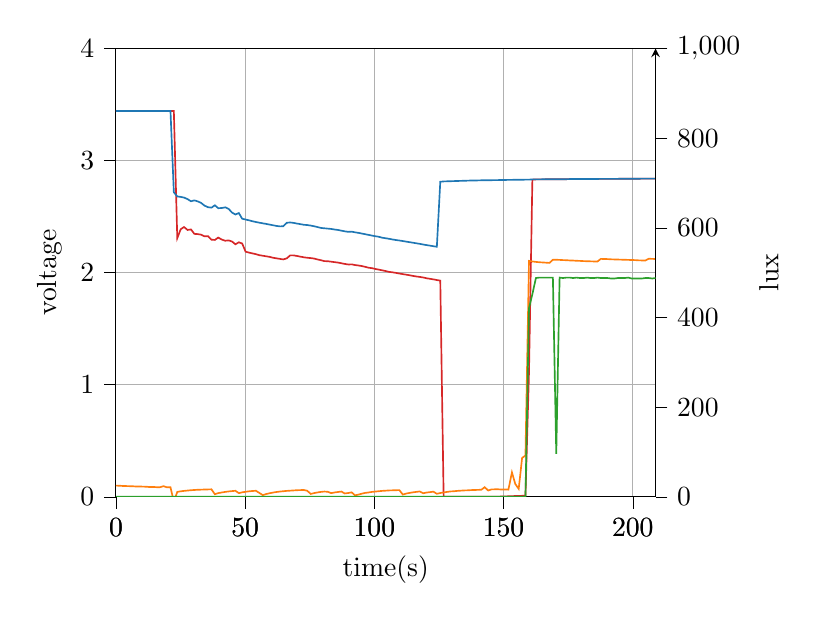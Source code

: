 % This file was created by tikzplotlib v0.8.5.
\begin{tikzpicture}

\definecolor{color0}{rgb}{0.839,0.153,0.157}
\definecolor{color1}{rgb}{0.122,0.467,0.706}
\definecolor{color2}{rgb}{1,0.498,0.055}
\definecolor{color3}{rgb}{0.173,0.627,0.173}

\begin{axis}[
tick align=outside,
tick pos=left,
x grid style={white!69.02!black},
xlabel={time(s)},
xmajorgrids,
xmin=0, xmax=208.809,
xtick style={color=black},
y grid style={white!69.02!black},
ylabel={voltage},
ymajorgrids,
ymin=0, ymax=4,
ytick style={color=black}
]
\addplot [semithick, color0]
table {%
0 3.442
1.296 3.442
2.598 3.442
3.947 3.442
5.255 3.442
6.574 3.442
7.9 3.442
9.191 3.442
10.518 3.442
11.837 3.442
13.136 3.442
14.459 3.442
15.779 3.442
17.078 3.442
18.448 3.442
19.747 3.442
21.114 3.442
22.412 3.442
23.741 2.308
25.059 2.387
26.358 2.407
27.728 2.381
29.026 2.386
30.354 2.346
31.673 2.344
32.973 2.339
34.294 2.324
35.621 2.326
36.957 2.294
38.287 2.292
39.586 2.313
40.996 2.295
42.304 2.285
43.618 2.288
44.92 2.278
46.238 2.253
47.562 2.271
48.858 2.26
50.188 2.187
51.504 2.179
52.805 2.172
54.173 2.165
55.472 2.156
56.838 2.151
58.139 2.146
59.468 2.141
60.785 2.133
62.085 2.128
63.455 2.123
64.746 2.118
66.124 2.128
67.423 2.154
68.744 2.154
70.069 2.149
71.359 2.143
72.727 2.137
74.024 2.133
75.39 2.13
76.688 2.126
77.984 2.118
79.343 2.111
80.643 2.103
81.96 2.102
83.287 2.098
84.585 2.094
85.903 2.09
87.231 2.084
88.529 2.078
89.897 2.073
91.214 2.074
92.525 2.068
93.843 2.064
95.143 2.059
96.462 2.052
97.79 2.044
99.079 2.04
100.417 2.033
101.732 2.027
103.026 2.021
104.398 2.014
105.694 2.007
107.064 2.003
108.363 1.998
109.68 1.992
111.009 1.987
112.298 1.982
113.626 1.977
114.944 1.971
116.241 1.966
117.572 1.962
118.899 1.957
120.205 1.95
121.563 1.945
122.854 1.94
124.181 1.934
125.508 1.929
126.805 6.2e-05
128.177 2.9e-05
129.475 2.9e-05
130.843 2.6e-05
132.145 2.6e-05
133.46 2.1e-05
134.783 1.8e-05
136.081 1.5e-05
137.408 1.9e-05
138.733 1.9e-05
140.022 1.9e-05
141.389 1.5e-05
142.688 1.9e-05
144.065 1.9e-05
145.355 2.3e-05
146.674 2.5e-05
147.97 0.001
149.277 0.003
150.565 0.003
151.866 0.005
153.235 0.006
154.524 0.007
155.852 0.008
157.169 0.009
158.466 0.01
159.837 1.111
161.143 2.83
162.511 2.832
163.803 2.832
165.13 2.832
166.449 2.833
167.744 2.833
169.081 2.833
170.389 2.833
171.679 2.834
172.985 2.834
174.294 2.834
175.604 2.835
176.901 2.835
178.279 2.835
179.577 2.835
180.996 2.836
182.344 2.836
183.638 2.836
185.006 2.836
186.303 2.836
187.624 2.837
188.955 2.837
190.244 2.837
191.57 2.837
192.899 2.837
194.203 2.837
195.567 2.838
196.865 2.838
198.232 2.838
199.53 2.838
200.848 2.838
202.177 2.838
203.526 2.839
204.846 2.839
206.134 2.839
207.51 2.839
208.809 2.839
};
\addplot [semithick, color1]
table {%
0 3.442
1.296 3.442
2.598 3.442
3.947 3.442
5.255 3.442
6.574 3.442
7.9 3.442
9.191 3.442
10.518 3.442
11.837 3.442
13.136 3.442
14.459 3.442
15.779 3.442
17.078 3.442
18.448 3.442
19.747 3.442
21.114 3.442
22.412 2.717
23.741 2.68
25.059 2.676
26.358 2.67
27.728 2.656
29.026 2.637
30.354 2.645
31.673 2.636
32.973 2.622
34.294 2.598
35.621 2.584
36.957 2.58
38.287 2.601
39.586 2.575
40.996 2.577
42.304 2.583
43.618 2.569
44.92 2.536
46.238 2.519
47.562 2.532
48.858 2.481
50.188 2.474
51.504 2.467
52.805 2.459
54.173 2.452
55.472 2.446
56.838 2.44
58.139 2.435
59.468 2.429
60.785 2.423
62.085 2.417
63.455 2.413
64.746 2.414
66.124 2.445
67.423 2.448
68.744 2.444
70.069 2.438
71.359 2.433
72.727 2.427
74.024 2.425
75.39 2.42
76.688 2.414
77.984 2.407
79.343 2.399
80.643 2.396
81.96 2.393
83.287 2.39
84.585 2.385
85.903 2.381
87.231 2.375
88.529 2.369
89.897 2.364
91.214 2.366
92.525 2.36
93.843 2.355
95.143 2.349
96.462 2.343
97.79 2.337
99.079 2.331
100.417 2.325
101.732 2.32
103.026 2.312
104.398 2.307
105.694 2.302
107.064 2.296
108.363 2.291
109.68 2.287
111.009 2.282
112.298 2.277
113.626 2.272
114.944 2.267
116.241 2.262
117.572 2.257
118.899 2.251
120.205 2.246
121.563 2.241
122.854 2.236
124.181 2.231
125.508 2.811
126.805 2.814
128.177 2.815
129.475 2.816
130.843 2.817
132.145 2.818
133.46 2.819
134.783 2.82
136.081 2.821
137.408 2.822
138.733 2.822
140.022 2.823
141.389 2.824
142.688 2.824
144.065 2.825
145.355 2.825
146.674 2.826
147.97 2.826
149.277 2.827
150.565 2.827
151.866 2.828
153.235 2.828
154.524 2.829
155.852 2.829
157.169 2.829
158.466 2.83
159.837 2.83
161.143 2.832
162.511 2.832
163.803 2.832
165.13 2.833
166.449 2.833
167.744 2.833
169.081 2.833
170.389 2.833
171.679 2.834
172.985 2.834
174.294 2.834
175.604 2.835
176.901 2.835
178.279 2.835
179.577 2.835
180.996 2.836
182.344 2.836
183.638 2.836
185.006 2.836
186.303 2.836
187.624 2.837
188.955 2.837
190.244 2.837
191.57 2.837
192.899 2.837
194.203 2.837
195.567 2.838
196.865 2.838
198.232 2.838
199.53 2.838
200.848 2.838
202.177 2.838
203.526 2.839
204.846 2.839
206.134 2.839
207.51 2.839
208.809 2.839
};
\addplot [semithick, color2]
table {%
0 0.1
1.296 0.099
2.598 0.097
3.947 0.096
5.255 0.095
6.574 0.094
7.9 0.092
9.191 0.092
10.518 0.091
11.837 0.09
13.136 0.087
14.459 0.088
15.779 0.086
17.078 0.086
18.448 0.095
19.747 0.085
21.114 0.085
22.412 -0.044
23.741 0.044
25.059 0.049
26.358 0.053
27.728 0.056
29.026 0.059
30.354 0.061
31.673 0.063
32.973 0.064
34.294 0.065
35.621 0.066
36.957 0.067
38.287 0.023
39.586 0.033
40.996 0.039
42.304 0.044
43.618 0.048
44.92 0.051
46.238 0.054
47.562 0.033
48.858 0.04
50.188 0.045
51.504 0.049
52.805 0.052
54.173 0.054
55.472 0.035
56.838 0.015
58.139 0.025
59.468 0.032
60.785 0.038
62.085 0.043
63.455 0.047
64.746 0.05
66.124 0.053
67.423 0.055
68.744 0.057
70.069 0.059
71.359 0.06
72.727 0.061
74.024 0.054
75.39 0.026
76.688 0.033
77.984 0.039
79.343 0.044
80.643 0.047
81.96 0.045
83.287 0.033
84.585 0.039
85.903 0.043
87.231 0.047
88.529 0.03
89.897 0.034
91.214 0.04
92.525 0.013
93.843 0.02
95.143 0.028
96.462 0.035
97.79 0.039
99.079 0.044
100.417 0.047
101.732 0.05
103.026 0.053
104.398 0.055
105.694 0.057
107.064 0.058
108.363 0.059
109.68 0.06
111.009 0.02
112.298 0.029
113.626 0.035
114.944 0.04
116.241 0.044
117.572 0.048
118.899 0.032
120.205 0.038
121.563 0.042
122.854 0.046
124.181 0.027
125.508 0.034
126.805 0.039
128.177 0.044
129.475 0.048
130.843 0.05
132.145 0.053
133.46 0.055
134.783 0.057
136.081 0.058
137.408 0.06
138.733 0.061
140.022 0.062
141.389 0.063
142.688 0.086
144.065 0.056
145.355 0.066
146.674 0.067
147.97 0.067
149.277 0.065
150.565 0.066
151.866 0.064
153.235 0.218
154.524 0.115
155.852 0.071
157.169 0.347
158.466 0.369
159.837 2.105
161.143 2.1
162.511 2.096
163.803 2.093
165.13 2.091
166.449 2.089
167.744 2.087
169.081 2.115
170.389 2.115
171.679 2.114
172.985 2.112
174.294 2.111
175.604 2.109
176.901 2.108
178.279 2.106
179.577 2.105
180.996 2.103
182.344 2.102
183.638 2.101
185.006 2.1
186.303 2.099
187.624 2.123
188.955 2.122
190.244 2.121
191.57 2.119
192.899 2.118
194.203 2.117
195.567 2.116
196.865 2.115
198.232 2.114
199.53 2.113
200.848 2.112
202.177 2.11
203.526 2.109
204.846 2.108
206.134 2.124
207.51 2.123
208.809 2.122
};
\end{axis}

\begin{axis}[
axis y line=right,
tick align=outside,
x grid style={white!69.02!black},
xmin=0, xmax=208.809,
xtick pos=left,
xtick style={color=black},
y grid style={white!69.02!black},
ylabel={lux},
ymin=0, ymax=1000,
ytick pos=right,
ytick style={color=black}
]
\addplot [semithick, color3]
table {%
0 0
1.296 0
2.598 0
3.947 0
5.255 0
6.574 0
7.9 0
9.191 0
10.518 0
11.837 0
13.136 0
14.459 0
15.779 0
17.078 0
18.448 0
19.747 0
21.114 0
22.412 0
23.741 0
25.059 0
26.358 0
27.728 0
29.026 0
30.354 0
31.673 0
32.973 0
34.294 0
35.621 0
36.957 0
38.287 0
39.586 0
40.996 0
42.304 0
43.618 0
44.92 0
46.238 0
47.562 0
48.858 0
50.188 0
51.504 0
52.805 0
54.173 0
55.472 0
56.838 0
58.139 0
59.468 0
60.785 0
62.085 0
63.455 0
64.746 0
66.124 0
67.423 0
68.744 0
70.069 0
71.359 0
72.727 0
74.024 0
75.39 0
76.688 0
77.984 0
79.343 0
80.643 0
81.96 0
83.287 0
84.585 0
85.903 0
87.231 0
88.529 0
89.897 0
91.214 0
92.525 0
93.843 0
95.143 0
96.462 0
97.79 0
99.079 0
100.417 0
101.732 0
103.026 0
104.398 0
105.694 0
107.064 0
108.363 0
109.68 0
111.009 0
112.298 0
113.626 0
114.944 0
116.241 0
117.572 0
118.899 0
120.205 0
121.563 0
122.854 0
124.181 0
125.508 0
126.805 0
128.177 0
129.475 0
130.843 0
132.145 0
133.46 0
134.783 0
136.081 0
137.408 0
138.733 0
140.022 0
141.389 0
142.688 0
144.065 0
145.355 0
146.674 0
147.97 0
149.277 0
150.565 0
151.866 0
153.235 0
154.524 0
155.852 0
157.169 0
158.466 0
159.837 421
161.143 452
162.511 488
163.803 489
165.13 489
166.449 489
167.744 489
169.081 489
170.389 96
171.679 489
172.985 488
174.294 489
175.604 489
176.901 488
178.279 489
179.577 488
180.996 488
182.344 489
183.638 488
185.006 488
186.303 489
187.624 488
188.955 488
190.244 488
191.57 487
192.899 487
194.203 488
195.567 488
196.865 488
198.232 489
199.53 487
200.848 487
202.177 487
203.526 487
204.846 488
206.134 488
207.51 487
208.809 488
};
\end{axis}

\end{tikzpicture}
